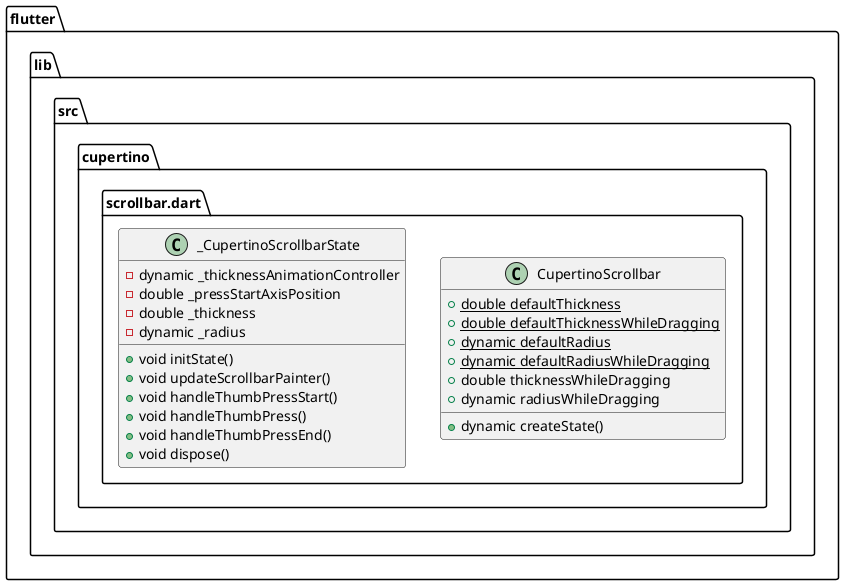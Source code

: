 @startuml
set namespaceSeparator ::

class "flutter::lib::src::cupertino::scrollbar.dart::CupertinoScrollbar" {
  {static} +double defaultThickness
  {static} +double defaultThicknessWhileDragging
  {static} +dynamic defaultRadius
  {static} +dynamic defaultRadiusWhileDragging
  +double thicknessWhileDragging
  +dynamic radiusWhileDragging
  +dynamic createState()
}

class "flutter::lib::src::cupertino::scrollbar.dart::_CupertinoScrollbarState" {
  -dynamic _thicknessAnimationController
  -double _pressStartAxisPosition
  -double _thickness
  -dynamic _radius
  +void initState()
  +void updateScrollbarPainter()
  +void handleThumbPressStart()
  +void handleThumbPress()
  +void handleThumbPressEnd()
  +void dispose()
}


@enduml